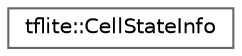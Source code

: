 digraph "Graphical Class Hierarchy"
{
 // LATEX_PDF_SIZE
  bgcolor="transparent";
  edge [fontname=Helvetica,fontsize=10,labelfontname=Helvetica,labelfontsize=10];
  node [fontname=Helvetica,fontsize=10,shape=box,height=0.2,width=0.4];
  rankdir="LR";
  Node0 [id="Node000000",label="tflite::CellStateInfo",height=0.2,width=0.4,color="grey40", fillcolor="white", style="filled",URL="$structtflite_1_1_cell_state_info.html",tooltip=" "];
}

